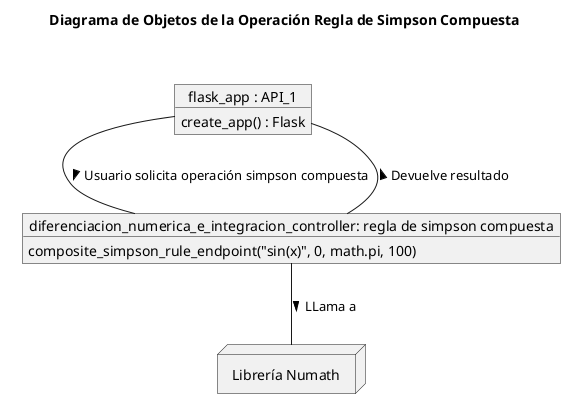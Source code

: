 @startuml

skinparam packageBorderColor white
skinparam packageBackgroundColor white

title Diagrama de Objetos de la Operación Regla de Simpson Compuesta

package " " {
  object "flask_app : API_1" as flask_app {
    create_app() : Flask
  }
  
  object "diferenciacion_numerica_e_integracion_controller: regla de simpson compuesta" as operaciones {
    composite_simpson_rule_endpoint("sin(x)", 0, math.pi, 100)  
  }
}

node "Librería Numath" as PyLibrary {
}

flask_app -- operaciones: "Usuario solicita operación simpson compuesta >"
operaciones -- PyLibrary : "LLama a >"
operaciones -- flask_app : "Devuelve resultado >"

@enduml
